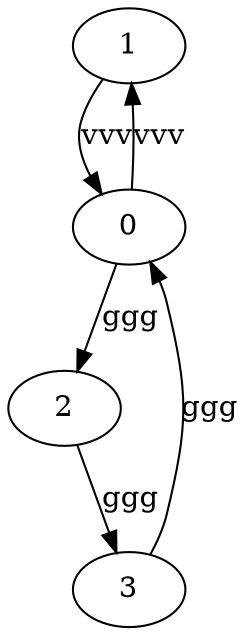 digraph  {
1;
0;
2;
3;
1 -> 0  [key=0, label=vvv];
0 -> 1  [key=0, label=vvv];
0 -> 2  [key=0, label=ggg];
2 -> 3  [key=0, label=ggg];
3 -> 0  [key=0, label=ggg];
}
